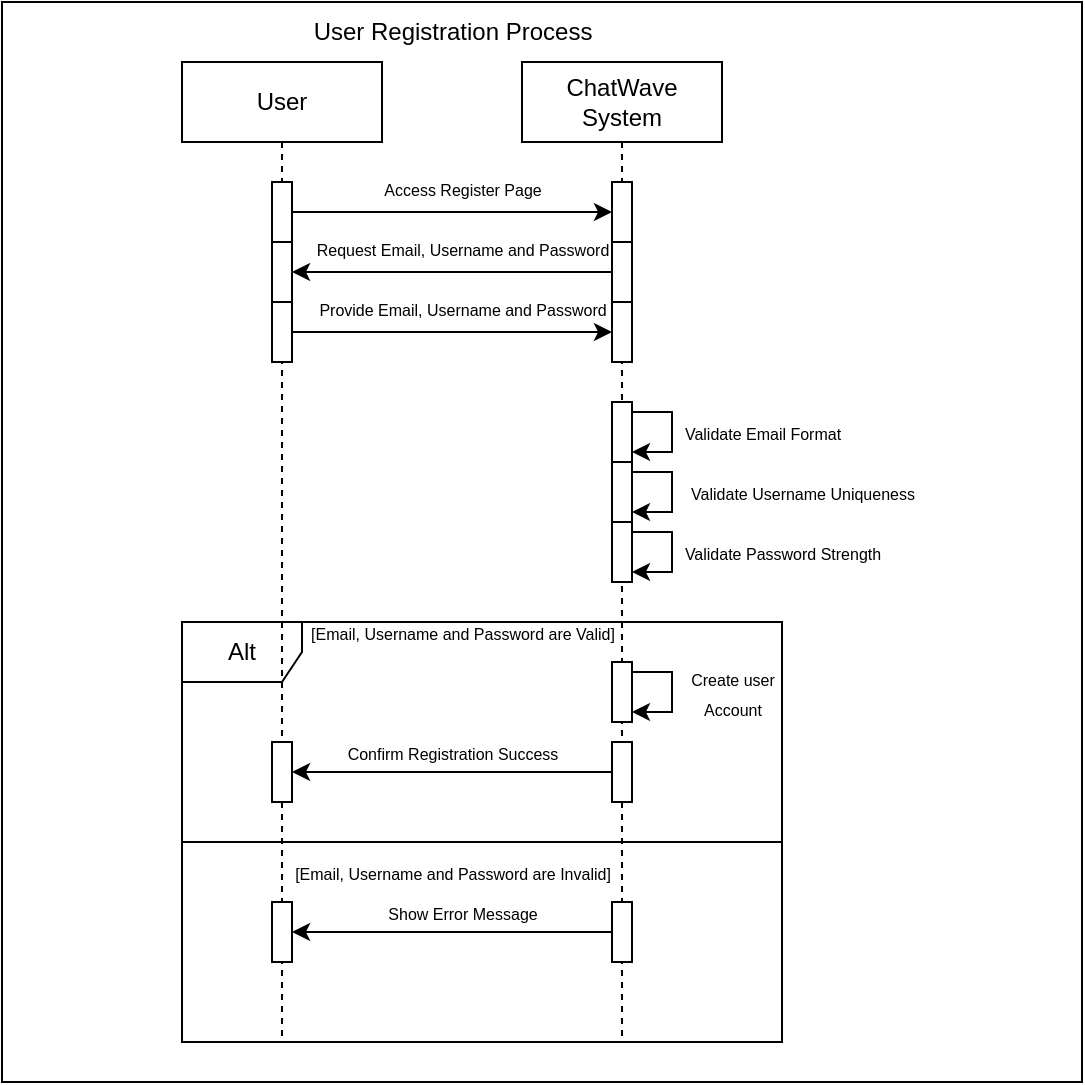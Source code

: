 <mxfile version="26.0.15">
  <diagram name="Page-1" id="2YBvvXClWsGukQMizWep">
    <mxGraphModel dx="1195" dy="658" grid="1" gridSize="10" guides="1" tooltips="1" connect="1" arrows="1" fold="1" page="1" pageScale="1" pageWidth="850" pageHeight="1100" math="0" shadow="0">
      <root>
        <mxCell id="0" />
        <mxCell id="1" parent="0" />
        <mxCell id="JF9WYqC8EeKkEeaH9vEF-48" value="" style="whiteSpace=wrap;html=1;aspect=fixed;" vertex="1" parent="1">
          <mxGeometry x="10" width="540" height="540" as="geometry" />
        </mxCell>
        <mxCell id="JF9WYqC8EeKkEeaH9vEF-32" value="Alt" style="shape=umlFrame;whiteSpace=wrap;html=1;pointerEvents=0;" vertex="1" parent="1">
          <mxGeometry x="100" y="310" width="300" height="210" as="geometry" />
        </mxCell>
        <mxCell id="JF9WYqC8EeKkEeaH9vEF-1" value="User" style="shape=umlLifeline;perimeter=lifelinePerimeter;whiteSpace=wrap;html=1;container=1;dropTarget=0;collapsible=0;recursiveResize=0;outlineConnect=0;portConstraint=eastwest;newEdgeStyle={&quot;edgeStyle&quot;:&quot;elbowEdgeStyle&quot;,&quot;elbow&quot;:&quot;vertical&quot;,&quot;curved&quot;:0,&quot;rounded&quot;:0};" vertex="1" parent="1">
          <mxGeometry x="100" y="30" width="100" height="490" as="geometry" />
        </mxCell>
        <mxCell id="JF9WYqC8EeKkEeaH9vEF-3" value="" style="html=1;points=[[0,0,0,0,5],[0,1,0,0,-5],[1,0,0,0,5],[1,1,0,0,-5]];perimeter=orthogonalPerimeter;outlineConnect=0;targetShapes=umlLifeline;portConstraint=eastwest;newEdgeStyle={&quot;curved&quot;:0,&quot;rounded&quot;:0};" vertex="1" parent="JF9WYqC8EeKkEeaH9vEF-1">
          <mxGeometry x="45" y="60" width="10" height="30" as="geometry" />
        </mxCell>
        <mxCell id="JF9WYqC8EeKkEeaH9vEF-4" value="" style="html=1;points=[[0,0,0,0,5],[0,1,0,0,-5],[1,0,0,0,5],[1,1,0,0,-5]];perimeter=orthogonalPerimeter;outlineConnect=0;targetShapes=umlLifeline;portConstraint=eastwest;newEdgeStyle={&quot;curved&quot;:0,&quot;rounded&quot;:0};" vertex="1" parent="JF9WYqC8EeKkEeaH9vEF-1">
          <mxGeometry x="45" y="90" width="10" height="30" as="geometry" />
        </mxCell>
        <mxCell id="JF9WYqC8EeKkEeaH9vEF-5" value="" style="html=1;points=[[0,0,0,0,5],[0,1,0,0,-5],[1,0,0,0,5],[1,1,0,0,-5]];perimeter=orthogonalPerimeter;outlineConnect=0;targetShapes=umlLifeline;portConstraint=eastwest;newEdgeStyle={&quot;curved&quot;:0,&quot;rounded&quot;:0};" vertex="1" parent="JF9WYqC8EeKkEeaH9vEF-1">
          <mxGeometry x="45" y="120" width="10" height="30" as="geometry" />
        </mxCell>
        <mxCell id="JF9WYqC8EeKkEeaH9vEF-39" value="" style="html=1;points=[[0,0,0,0,5],[0,1,0,0,-5],[1,0,0,0,5],[1,1,0,0,-5]];perimeter=orthogonalPerimeter;outlineConnect=0;targetShapes=umlLifeline;portConstraint=eastwest;newEdgeStyle={&quot;curved&quot;:0,&quot;rounded&quot;:0};" vertex="1" parent="JF9WYqC8EeKkEeaH9vEF-1">
          <mxGeometry x="45" y="340" width="10" height="30" as="geometry" />
        </mxCell>
        <mxCell id="JF9WYqC8EeKkEeaH9vEF-45" value="" style="html=1;points=[[0,0,0,0,5],[0,1,0,0,-5],[1,0,0,0,5],[1,1,0,0,-5]];perimeter=orthogonalPerimeter;outlineConnect=0;targetShapes=umlLifeline;portConstraint=eastwest;newEdgeStyle={&quot;curved&quot;:0,&quot;rounded&quot;:0};" vertex="1" parent="JF9WYqC8EeKkEeaH9vEF-1">
          <mxGeometry x="45" y="420" width="10" height="30" as="geometry" />
        </mxCell>
        <mxCell id="JF9WYqC8EeKkEeaH9vEF-2" value="ChatWave System" style="shape=umlLifeline;perimeter=lifelinePerimeter;whiteSpace=wrap;html=1;container=1;dropTarget=0;collapsible=0;recursiveResize=0;outlineConnect=0;portConstraint=eastwest;newEdgeStyle={&quot;edgeStyle&quot;:&quot;elbowEdgeStyle&quot;,&quot;elbow&quot;:&quot;vertical&quot;,&quot;curved&quot;:0,&quot;rounded&quot;:0};" vertex="1" parent="1">
          <mxGeometry x="270" y="30" width="100" height="490" as="geometry" />
        </mxCell>
        <mxCell id="JF9WYqC8EeKkEeaH9vEF-13" value="" style="html=1;points=[[0,0,0,0,5],[0,1,0,0,-5],[1,0,0,0,5],[1,1,0,0,-5]];perimeter=orthogonalPerimeter;outlineConnect=0;targetShapes=umlLifeline;portConstraint=eastwest;newEdgeStyle={&quot;curved&quot;:0,&quot;rounded&quot;:0};" vertex="1" parent="JF9WYqC8EeKkEeaH9vEF-2">
          <mxGeometry x="45" y="60" width="10" height="30" as="geometry" />
        </mxCell>
        <mxCell id="JF9WYqC8EeKkEeaH9vEF-14" value="" style="html=1;points=[[0,0,0,0,5],[0,1,0,0,-5],[1,0,0,0,5],[1,1,0,0,-5]];perimeter=orthogonalPerimeter;outlineConnect=0;targetShapes=umlLifeline;portConstraint=eastwest;newEdgeStyle={&quot;curved&quot;:0,&quot;rounded&quot;:0};" vertex="1" parent="JF9WYqC8EeKkEeaH9vEF-2">
          <mxGeometry x="45" y="90" width="10" height="30" as="geometry" />
        </mxCell>
        <mxCell id="JF9WYqC8EeKkEeaH9vEF-15" value="" style="html=1;points=[[0,0,0,0,5],[0,1,0,0,-5],[1,0,0,0,5],[1,1,0,0,-5]];perimeter=orthogonalPerimeter;outlineConnect=0;targetShapes=umlLifeline;portConstraint=eastwest;newEdgeStyle={&quot;curved&quot;:0,&quot;rounded&quot;:0};" vertex="1" parent="JF9WYqC8EeKkEeaH9vEF-2">
          <mxGeometry x="45" y="120" width="10" height="30" as="geometry" />
        </mxCell>
        <mxCell id="JF9WYqC8EeKkEeaH9vEF-23" value="" style="html=1;points=[[0,0,0,0,5],[0,1,0,0,-5],[1,0,0,0,5],[1,1,0,0,-5]];perimeter=orthogonalPerimeter;outlineConnect=0;targetShapes=umlLifeline;portConstraint=eastwest;newEdgeStyle={&quot;curved&quot;:0,&quot;rounded&quot;:0};" vertex="1" parent="JF9WYqC8EeKkEeaH9vEF-2">
          <mxGeometry x="45" y="170" width="10" height="30" as="geometry" />
        </mxCell>
        <mxCell id="JF9WYqC8EeKkEeaH9vEF-24" value="" style="html=1;points=[[0,0,0,0,5],[0,1,0,0,-5],[1,0,0,0,5],[1,1,0,0,-5]];perimeter=orthogonalPerimeter;outlineConnect=0;targetShapes=umlLifeline;portConstraint=eastwest;newEdgeStyle={&quot;curved&quot;:0,&quot;rounded&quot;:0};" vertex="1" parent="JF9WYqC8EeKkEeaH9vEF-2">
          <mxGeometry x="45" y="200" width="10" height="30" as="geometry" />
        </mxCell>
        <mxCell id="JF9WYqC8EeKkEeaH9vEF-25" value="" style="html=1;points=[[0,0,0,0,5],[0,1,0,0,-5],[1,0,0,0,5],[1,1,0,0,-5]];perimeter=orthogonalPerimeter;outlineConnect=0;targetShapes=umlLifeline;portConstraint=eastwest;newEdgeStyle={&quot;curved&quot;:0,&quot;rounded&quot;:0};" vertex="1" parent="JF9WYqC8EeKkEeaH9vEF-2">
          <mxGeometry x="45" y="230" width="10" height="30" as="geometry" />
        </mxCell>
        <mxCell id="JF9WYqC8EeKkEeaH9vEF-26" style="edgeStyle=orthogonalEdgeStyle;rounded=0;orthogonalLoop=1;jettySize=auto;html=1;curved=0;" edge="1" parent="JF9WYqC8EeKkEeaH9vEF-2" source="JF9WYqC8EeKkEeaH9vEF-23" target="JF9WYqC8EeKkEeaH9vEF-23">
          <mxGeometry relative="1" as="geometry" />
        </mxCell>
        <mxCell id="JF9WYqC8EeKkEeaH9vEF-27" style="edgeStyle=orthogonalEdgeStyle;rounded=0;orthogonalLoop=1;jettySize=auto;html=1;curved=0;" edge="1" parent="JF9WYqC8EeKkEeaH9vEF-2" source="JF9WYqC8EeKkEeaH9vEF-24" target="JF9WYqC8EeKkEeaH9vEF-24">
          <mxGeometry relative="1" as="geometry" />
        </mxCell>
        <mxCell id="JF9WYqC8EeKkEeaH9vEF-28" style="edgeStyle=orthogonalEdgeStyle;rounded=0;orthogonalLoop=1;jettySize=auto;html=1;curved=0;" edge="1" parent="JF9WYqC8EeKkEeaH9vEF-2" source="JF9WYqC8EeKkEeaH9vEF-25" target="JF9WYqC8EeKkEeaH9vEF-25">
          <mxGeometry relative="1" as="geometry" />
        </mxCell>
        <mxCell id="JF9WYqC8EeKkEeaH9vEF-34" value="" style="html=1;points=[[0,0,0,0,5],[0,1,0,0,-5],[1,0,0,0,5],[1,1,0,0,-5]];perimeter=orthogonalPerimeter;outlineConnect=0;targetShapes=umlLifeline;portConstraint=eastwest;newEdgeStyle={&quot;curved&quot;:0,&quot;rounded&quot;:0};" vertex="1" parent="JF9WYqC8EeKkEeaH9vEF-2">
          <mxGeometry x="45" y="300" width="10" height="30" as="geometry" />
        </mxCell>
        <mxCell id="JF9WYqC8EeKkEeaH9vEF-35" style="edgeStyle=orthogonalEdgeStyle;rounded=0;orthogonalLoop=1;jettySize=auto;html=1;curved=0;" edge="1" parent="JF9WYqC8EeKkEeaH9vEF-2" source="JF9WYqC8EeKkEeaH9vEF-34" target="JF9WYqC8EeKkEeaH9vEF-34">
          <mxGeometry relative="1" as="geometry" />
        </mxCell>
        <mxCell id="JF9WYqC8EeKkEeaH9vEF-38" value="" style="html=1;points=[[0,0,0,0,5],[0,1,0,0,-5],[1,0,0,0,5],[1,1,0,0,-5]];perimeter=orthogonalPerimeter;outlineConnect=0;targetShapes=umlLifeline;portConstraint=eastwest;newEdgeStyle={&quot;curved&quot;:0,&quot;rounded&quot;:0};" vertex="1" parent="JF9WYqC8EeKkEeaH9vEF-2">
          <mxGeometry x="45" y="340" width="10" height="30" as="geometry" />
        </mxCell>
        <mxCell id="JF9WYqC8EeKkEeaH9vEF-44" value="" style="html=1;points=[[0,0,0,0,5],[0,1,0,0,-5],[1,0,0,0,5],[1,1,0,0,-5]];perimeter=orthogonalPerimeter;outlineConnect=0;targetShapes=umlLifeline;portConstraint=eastwest;newEdgeStyle={&quot;curved&quot;:0,&quot;rounded&quot;:0};" vertex="1" parent="JF9WYqC8EeKkEeaH9vEF-2">
          <mxGeometry x="45" y="420" width="10" height="30" as="geometry" />
        </mxCell>
        <mxCell id="JF9WYqC8EeKkEeaH9vEF-16" style="edgeStyle=orthogonalEdgeStyle;rounded=0;orthogonalLoop=1;jettySize=auto;html=1;curved=0;" edge="1" parent="1" source="JF9WYqC8EeKkEeaH9vEF-3" target="JF9WYqC8EeKkEeaH9vEF-13">
          <mxGeometry relative="1" as="geometry" />
        </mxCell>
        <mxCell id="JF9WYqC8EeKkEeaH9vEF-18" style="edgeStyle=orthogonalEdgeStyle;rounded=0;orthogonalLoop=1;jettySize=auto;html=1;curved=0;" edge="1" parent="1" source="JF9WYqC8EeKkEeaH9vEF-14" target="JF9WYqC8EeKkEeaH9vEF-4">
          <mxGeometry relative="1" as="geometry" />
        </mxCell>
        <mxCell id="JF9WYqC8EeKkEeaH9vEF-19" style="edgeStyle=orthogonalEdgeStyle;rounded=0;orthogonalLoop=1;jettySize=auto;html=1;curved=0;" edge="1" parent="1" source="JF9WYqC8EeKkEeaH9vEF-5" target="JF9WYqC8EeKkEeaH9vEF-15">
          <mxGeometry relative="1" as="geometry" />
        </mxCell>
        <mxCell id="JF9WYqC8EeKkEeaH9vEF-20" value="&lt;span style=&quot;font-size: 8px;&quot;&gt;Access Register Page&lt;/span&gt;" style="text;html=1;align=center;verticalAlign=middle;resizable=0;points=[];autosize=1;strokeColor=none;fillColor=none;" vertex="1" parent="1">
          <mxGeometry x="190" y="78" width="100" height="30" as="geometry" />
        </mxCell>
        <mxCell id="JF9WYqC8EeKkEeaH9vEF-21" value="&lt;font style=&quot;font-size: 8px;&quot;&gt;Request Email, Username and Password&lt;/font&gt;" style="text;html=1;align=center;verticalAlign=middle;resizable=0;points=[];autosize=1;strokeColor=none;fillColor=none;" vertex="1" parent="1">
          <mxGeometry x="155" y="108" width="170" height="30" as="geometry" />
        </mxCell>
        <mxCell id="JF9WYqC8EeKkEeaH9vEF-22" value="&lt;font style=&quot;font-size: 8px;&quot;&gt;Provide Email, Username and Password&lt;/font&gt;" style="text;html=1;align=center;verticalAlign=middle;resizable=0;points=[];autosize=1;strokeColor=none;fillColor=none;" vertex="1" parent="1">
          <mxGeometry x="155" y="138" width="170" height="30" as="geometry" />
        </mxCell>
        <mxCell id="JF9WYqC8EeKkEeaH9vEF-29" value="&lt;span style=&quot;font-size: 8px;&quot;&gt;Validate Email Format&lt;/span&gt;" style="text;html=1;align=center;verticalAlign=middle;resizable=0;points=[];autosize=1;strokeColor=none;fillColor=none;" vertex="1" parent="1">
          <mxGeometry x="340" y="200" width="100" height="30" as="geometry" />
        </mxCell>
        <mxCell id="JF9WYqC8EeKkEeaH9vEF-30" value="&lt;span style=&quot;font-size: 8px;&quot;&gt;Validate Username Uniqueness&lt;/span&gt;" style="text;html=1;align=center;verticalAlign=middle;resizable=0;points=[];autosize=1;strokeColor=none;fillColor=none;" vertex="1" parent="1">
          <mxGeometry x="340" y="230" width="140" height="30" as="geometry" />
        </mxCell>
        <mxCell id="JF9WYqC8EeKkEeaH9vEF-31" value="&lt;span style=&quot;font-size: 8px;&quot;&gt;Validate Password Strength&lt;/span&gt;" style="text;html=1;align=center;verticalAlign=middle;resizable=0;points=[];autosize=1;strokeColor=none;fillColor=none;" vertex="1" parent="1">
          <mxGeometry x="340" y="260" width="120" height="30" as="geometry" />
        </mxCell>
        <mxCell id="JF9WYqC8EeKkEeaH9vEF-33" value="&lt;span style=&quot;font-size: 8px;&quot;&gt;[Email, Username and Password are Valid]&lt;/span&gt;" style="text;html=1;align=center;verticalAlign=middle;resizable=0;points=[];autosize=1;strokeColor=none;fillColor=none;" vertex="1" parent="1">
          <mxGeometry x="150" y="300" width="180" height="30" as="geometry" />
        </mxCell>
        <mxCell id="JF9WYqC8EeKkEeaH9vEF-37" value="&lt;span style=&quot;font-size: 8px;&quot;&gt;Create user&lt;/span&gt;&lt;div&gt;&lt;span style=&quot;font-size: 8px;&quot;&gt;Account&lt;/span&gt;&lt;/div&gt;" style="text;html=1;align=center;verticalAlign=middle;resizable=0;points=[];autosize=1;strokeColor=none;fillColor=none;" vertex="1" parent="1">
          <mxGeometry x="340" y="325" width="70" height="40" as="geometry" />
        </mxCell>
        <mxCell id="JF9WYqC8EeKkEeaH9vEF-40" style="edgeStyle=orthogonalEdgeStyle;rounded=0;orthogonalLoop=1;jettySize=auto;html=1;curved=0;" edge="1" parent="1" source="JF9WYqC8EeKkEeaH9vEF-38" target="JF9WYqC8EeKkEeaH9vEF-39">
          <mxGeometry relative="1" as="geometry" />
        </mxCell>
        <mxCell id="JF9WYqC8EeKkEeaH9vEF-41" value="&lt;span style=&quot;font-size: 8px;&quot;&gt;Confirm Registration Success&lt;/span&gt;" style="text;html=1;align=center;verticalAlign=middle;resizable=0;points=[];autosize=1;strokeColor=none;fillColor=none;" vertex="1" parent="1">
          <mxGeometry x="170" y="360" width="130" height="30" as="geometry" />
        </mxCell>
        <mxCell id="JF9WYqC8EeKkEeaH9vEF-42" value="" style="endArrow=none;html=1;rounded=0;" edge="1" parent="1">
          <mxGeometry width="50" height="50" relative="1" as="geometry">
            <mxPoint x="100" y="420" as="sourcePoint" />
            <mxPoint x="400" y="420" as="targetPoint" />
          </mxGeometry>
        </mxCell>
        <mxCell id="JF9WYqC8EeKkEeaH9vEF-43" value="&lt;span style=&quot;font-size: 8px;&quot;&gt;[Email, Username and Password are Invalid]&lt;/span&gt;" style="text;html=1;align=center;verticalAlign=middle;resizable=0;points=[];autosize=1;strokeColor=none;fillColor=none;" vertex="1" parent="1">
          <mxGeometry x="145" y="420" width="180" height="30" as="geometry" />
        </mxCell>
        <mxCell id="JF9WYqC8EeKkEeaH9vEF-46" style="edgeStyle=orthogonalEdgeStyle;rounded=0;orthogonalLoop=1;jettySize=auto;html=1;curved=0;" edge="1" parent="1" source="JF9WYqC8EeKkEeaH9vEF-44" target="JF9WYqC8EeKkEeaH9vEF-45">
          <mxGeometry relative="1" as="geometry" />
        </mxCell>
        <mxCell id="JF9WYqC8EeKkEeaH9vEF-47" value="&lt;span style=&quot;font-size: 8px;&quot;&gt;Show Error Message&lt;/span&gt;" style="text;html=1;align=center;verticalAlign=middle;resizable=0;points=[];autosize=1;strokeColor=none;fillColor=none;" vertex="1" parent="1">
          <mxGeometry x="190" y="440" width="100" height="30" as="geometry" />
        </mxCell>
        <mxCell id="JF9WYqC8EeKkEeaH9vEF-50" value="User Registration Process" style="text;html=1;align=center;verticalAlign=middle;resizable=0;points=[];autosize=1;strokeColor=none;fillColor=none;" vertex="1" parent="1">
          <mxGeometry x="155" width="160" height="30" as="geometry" />
        </mxCell>
      </root>
    </mxGraphModel>
  </diagram>
</mxfile>
